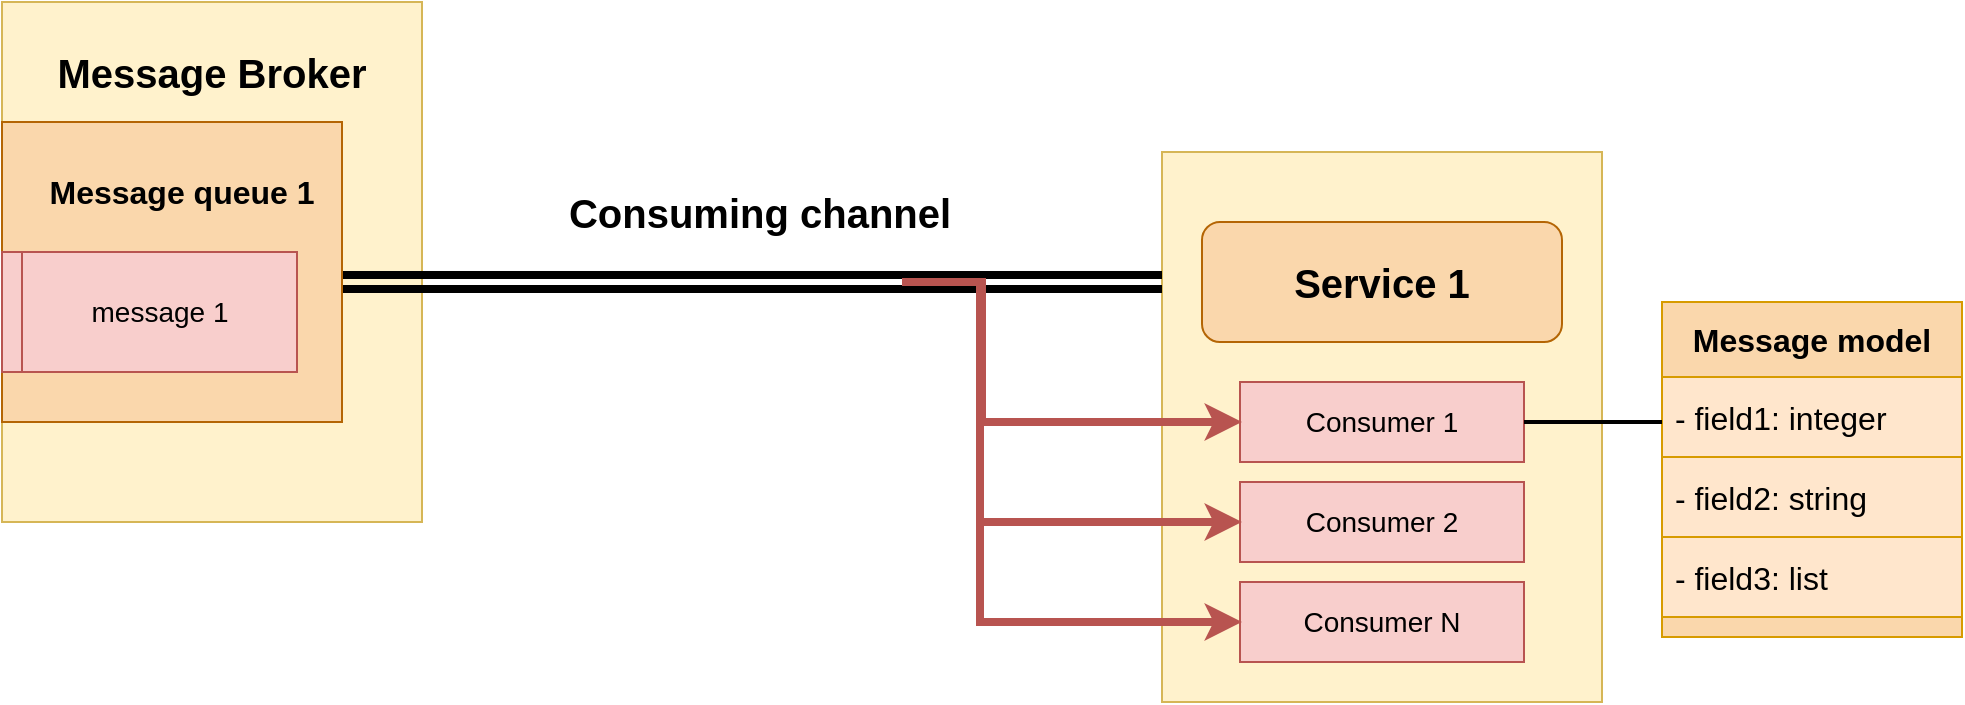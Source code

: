 <mxfile version="15.4.0" type="device"><diagram id="OE_0jvM9XSibeGZGDJsS" name="Page-1"><mxGraphModel dx="1209" dy="703" grid="1" gridSize="10" guides="1" tooltips="1" connect="1" arrows="1" fold="1" page="1" pageScale="1" pageWidth="3300" pageHeight="4681" math="0" shadow="0"><root><mxCell id="0"/><mxCell id="1" parent="0"/><mxCell id="DLw_px0yhpYlbd0Bp_Hw-67" value="" style="rounded=0;whiteSpace=wrap;html=1;fontSize=14;strokeWidth=1;fillColor=#fff2cc;strokeColor=#d6b656;" parent="1" vertex="1"><mxGeometry x="890" y="135" width="220" height="275" as="geometry"/></mxCell><mxCell id="DLw_px0yhpYlbd0Bp_Hw-68" value="&lt;b&gt;&lt;font style=&quot;font-size: 20px&quot;&gt;Service 1&lt;/font&gt;&lt;/b&gt;" style="rounded=1;whiteSpace=wrap;html=1;fillColor=#fad7ac;strokeColor=#b46504;" parent="1" vertex="1"><mxGeometry x="910" y="170" width="180" height="60" as="geometry"/></mxCell><mxCell id="DLw_px0yhpYlbd0Bp_Hw-69" value="" style="rounded=0;whiteSpace=wrap;html=1;fillColor=#fff2cc;strokeColor=#d6b656;strokeWidth=1;perimeterSpacing=0;" parent="1" vertex="1"><mxGeometry x="310" y="60" width="210" height="260" as="geometry"/></mxCell><mxCell id="DLw_px0yhpYlbd0Bp_Hw-70" value="" style="shape=link;html=1;rounded=0;fontSize=14;startArrow=none;startFill=0;strokeWidth=4;edgeStyle=orthogonalEdgeStyle;targetPerimeterSpacing=0;fillColor=#f5f5f5;strokeColor=#000000;" parent="1" edge="1"><mxGeometry width="100" relative="1" as="geometry"><mxPoint x="480" y="200" as="sourcePoint"/><mxPoint x="890" y="200" as="targetPoint"/></mxGeometry></mxCell><mxCell id="DLw_px0yhpYlbd0Bp_Hw-71" value="" style="rounded=0;whiteSpace=wrap;html=1;fillColor=#fad7ac;strokeColor=#b46504;" parent="1" vertex="1"><mxGeometry x="310" y="120" width="170" height="150" as="geometry"/></mxCell><mxCell id="DLw_px0yhpYlbd0Bp_Hw-72" value="&lt;font style=&quot;font-size: 14px&quot;&gt;message 1&lt;/font&gt;" style="rounded=0;whiteSpace=wrap;html=1;fillColor=#f8cecc;strokeColor=#b85450;" parent="1" vertex="1"><mxGeometry x="320" y="185" width="137.5" height="60" as="geometry"/></mxCell><mxCell id="DLw_px0yhpYlbd0Bp_Hw-73" value="" style="rounded=0;whiteSpace=wrap;html=1;fillColor=#f8cecc;strokeColor=#b85450;" parent="1" vertex="1"><mxGeometry x="310" y="185" width="10" height="60" as="geometry"/></mxCell><mxCell id="DLw_px0yhpYlbd0Bp_Hw-74" value="&lt;font style=&quot;font-size: 20px&quot;&gt;&lt;b&gt;Consuming channel&lt;/b&gt;&lt;/font&gt;" style="text;html=1;strokeColor=none;fillColor=none;align=center;verticalAlign=middle;whiteSpace=wrap;rounded=0;" parent="1" vertex="1"><mxGeometry x="580" y="150" width="217.5" height="30" as="geometry"/></mxCell><mxCell id="DLw_px0yhpYlbd0Bp_Hw-75" value="&lt;font style=&quot;font-size: 20px&quot;&gt;&lt;b&gt;Message Broker&lt;/b&gt;&lt;/font&gt;" style="text;html=1;strokeColor=none;fillColor=none;align=center;verticalAlign=middle;whiteSpace=wrap;rounded=0;dashed=1;" parent="1" vertex="1"><mxGeometry x="330" y="80" width="170" height="30" as="geometry"/></mxCell><mxCell id="DLw_px0yhpYlbd0Bp_Hw-76" value="&lt;b&gt;&lt;font style=&quot;font-size: 16px&quot;&gt;Message queue 1&lt;/font&gt;&lt;/b&gt;" style="text;html=1;fillColor=none;align=center;verticalAlign=middle;whiteSpace=wrap;rounded=0;fontSize=13;" parent="1" vertex="1"><mxGeometry x="320" y="135" width="160" height="40" as="geometry"/></mxCell><mxCell id="DLw_px0yhpYlbd0Bp_Hw-77" value="Consumer 1" style="rounded=0;whiteSpace=wrap;html=1;fontSize=14;strokeWidth=1;fillColor=#f8cecc;strokeColor=#b85450;" parent="1" vertex="1"><mxGeometry x="929" y="250" width="142" height="40" as="geometry"/></mxCell><mxCell id="DLw_px0yhpYlbd0Bp_Hw-78" value="Consumer&amp;nbsp;2" style="rounded=0;whiteSpace=wrap;html=1;fontSize=14;strokeWidth=1;fillColor=#f8cecc;strokeColor=#b85450;" parent="1" vertex="1"><mxGeometry x="929" y="300" width="142" height="40" as="geometry"/></mxCell><mxCell id="DLw_px0yhpYlbd0Bp_Hw-79" value="" style="endArrow=classic;startArrow=none;html=1;rounded=0;edgeStyle=orthogonalEdgeStyle;startFill=0;strokeWidth=4;fillColor=#f8cecc;strokeColor=#b85450;" parent="1" edge="1"><mxGeometry width="50" height="50" relative="1" as="geometry"><mxPoint x="760" y="200" as="sourcePoint"/><mxPoint x="930" y="270" as="targetPoint"/><Array as="points"><mxPoint x="800" y="200"/><mxPoint x="800" y="270"/></Array></mxGeometry></mxCell><mxCell id="DLw_px0yhpYlbd0Bp_Hw-80" value="" style="endArrow=classic;startArrow=none;html=1;rounded=0;edgeStyle=orthogonalEdgeStyle;startFill=0;strokeWidth=4;fillColor=#f8cecc;strokeColor=#b85450;" parent="1" edge="1"><mxGeometry width="50" height="50" relative="1" as="geometry"><mxPoint x="760" y="200" as="sourcePoint"/><mxPoint x="930" y="320" as="targetPoint"/><Array as="points"><mxPoint x="799" y="200"/><mxPoint x="799" y="320"/></Array></mxGeometry></mxCell><mxCell id="DLw_px0yhpYlbd0Bp_Hw-81" value="Consumer&amp;nbsp;N" style="rounded=0;whiteSpace=wrap;html=1;fontSize=14;strokeWidth=1;fillColor=#f8cecc;strokeColor=#b85450;" parent="1" vertex="1"><mxGeometry x="929" y="350" width="142" height="40" as="geometry"/></mxCell><mxCell id="DLw_px0yhpYlbd0Bp_Hw-82" value="" style="endArrow=classic;startArrow=none;html=1;rounded=0;edgeStyle=orthogonalEdgeStyle;startFill=0;strokeWidth=4;fillColor=#f8cecc;strokeColor=#b85450;" parent="1" edge="1"><mxGeometry width="50" height="50" relative="1" as="geometry"><mxPoint x="760" y="200" as="sourcePoint"/><mxPoint x="930" y="370" as="targetPoint"/><Array as="points"><mxPoint x="799" y="200"/><mxPoint x="799" y="370"/></Array></mxGeometry></mxCell><mxCell id="DLw_px0yhpYlbd0Bp_Hw-83" value="" style="rounded=0;whiteSpace=wrap;html=1;fontSize=14;strokeWidth=1;fillColor=#FAD7AC;strokeColor=#d79b00;" parent="1" vertex="1"><mxGeometry x="1140" y="210" width="150" height="167.5" as="geometry"/></mxCell><mxCell id="DLw_px0yhpYlbd0Bp_Hw-84" value="&lt;b&gt;&lt;font style=&quot;font-size: 16px&quot;&gt;Message model&lt;/font&gt;&lt;/b&gt;" style="text;html=1;fillColor=none;align=center;verticalAlign=middle;whiteSpace=wrap;rounded=0;fontSize=13;" parent="1" vertex="1"><mxGeometry x="1140" y="210" width="150" height="37.5" as="geometry"/></mxCell><mxCell id="DLw_px0yhpYlbd0Bp_Hw-85" value="&lt;font style=&quot;font-size: 16px&quot;&gt;&amp;nbsp;- field1: integer&lt;/font&gt;" style="text;html=1;fillColor=#ffe6cc;align=left;verticalAlign=middle;whiteSpace=wrap;rounded=0;fontSize=13;strokeColor=#d79b00;" parent="1" vertex="1"><mxGeometry x="1140" y="247.5" width="150" height="40" as="geometry"/></mxCell><mxCell id="DLw_px0yhpYlbd0Bp_Hw-86" value="&lt;font style=&quot;font-size: 16px&quot;&gt;&amp;nbsp;- field2: string&lt;/font&gt;" style="text;html=1;fillColor=#ffe6cc;align=left;verticalAlign=middle;whiteSpace=wrap;rounded=0;fontSize=13;strokeColor=#d79b00;" parent="1" vertex="1"><mxGeometry x="1140" y="287.5" width="150" height="40" as="geometry"/></mxCell><mxCell id="DLw_px0yhpYlbd0Bp_Hw-87" value="&lt;font style=&quot;font-size: 16px&quot;&gt;&amp;nbsp;- field3: list&lt;/font&gt;" style="text;html=1;fillColor=#ffe6cc;align=left;verticalAlign=middle;whiteSpace=wrap;rounded=0;fontSize=13;strokeColor=#d79b00;" parent="1" vertex="1"><mxGeometry x="1140" y="327.5" width="150" height="40" as="geometry"/></mxCell><mxCell id="DLw_px0yhpYlbd0Bp_Hw-88" value="" style="endArrow=none;startArrow=none;html=1;rounded=0;fontSize=14;targetPerimeterSpacing=0;strokeColor=#000000;strokeWidth=2;edgeStyle=orthogonalEdgeStyle;exitX=1;exitY=0.5;exitDx=0;exitDy=0;startFill=0;endFill=0;" parent="1" source="DLw_px0yhpYlbd0Bp_Hw-77" edge="1"><mxGeometry width="50" height="50" relative="1" as="geometry"><mxPoint x="1207.5" y="517.5" as="sourcePoint"/><mxPoint x="1140" y="270" as="targetPoint"/></mxGeometry></mxCell></root></mxGraphModel></diagram></mxfile>